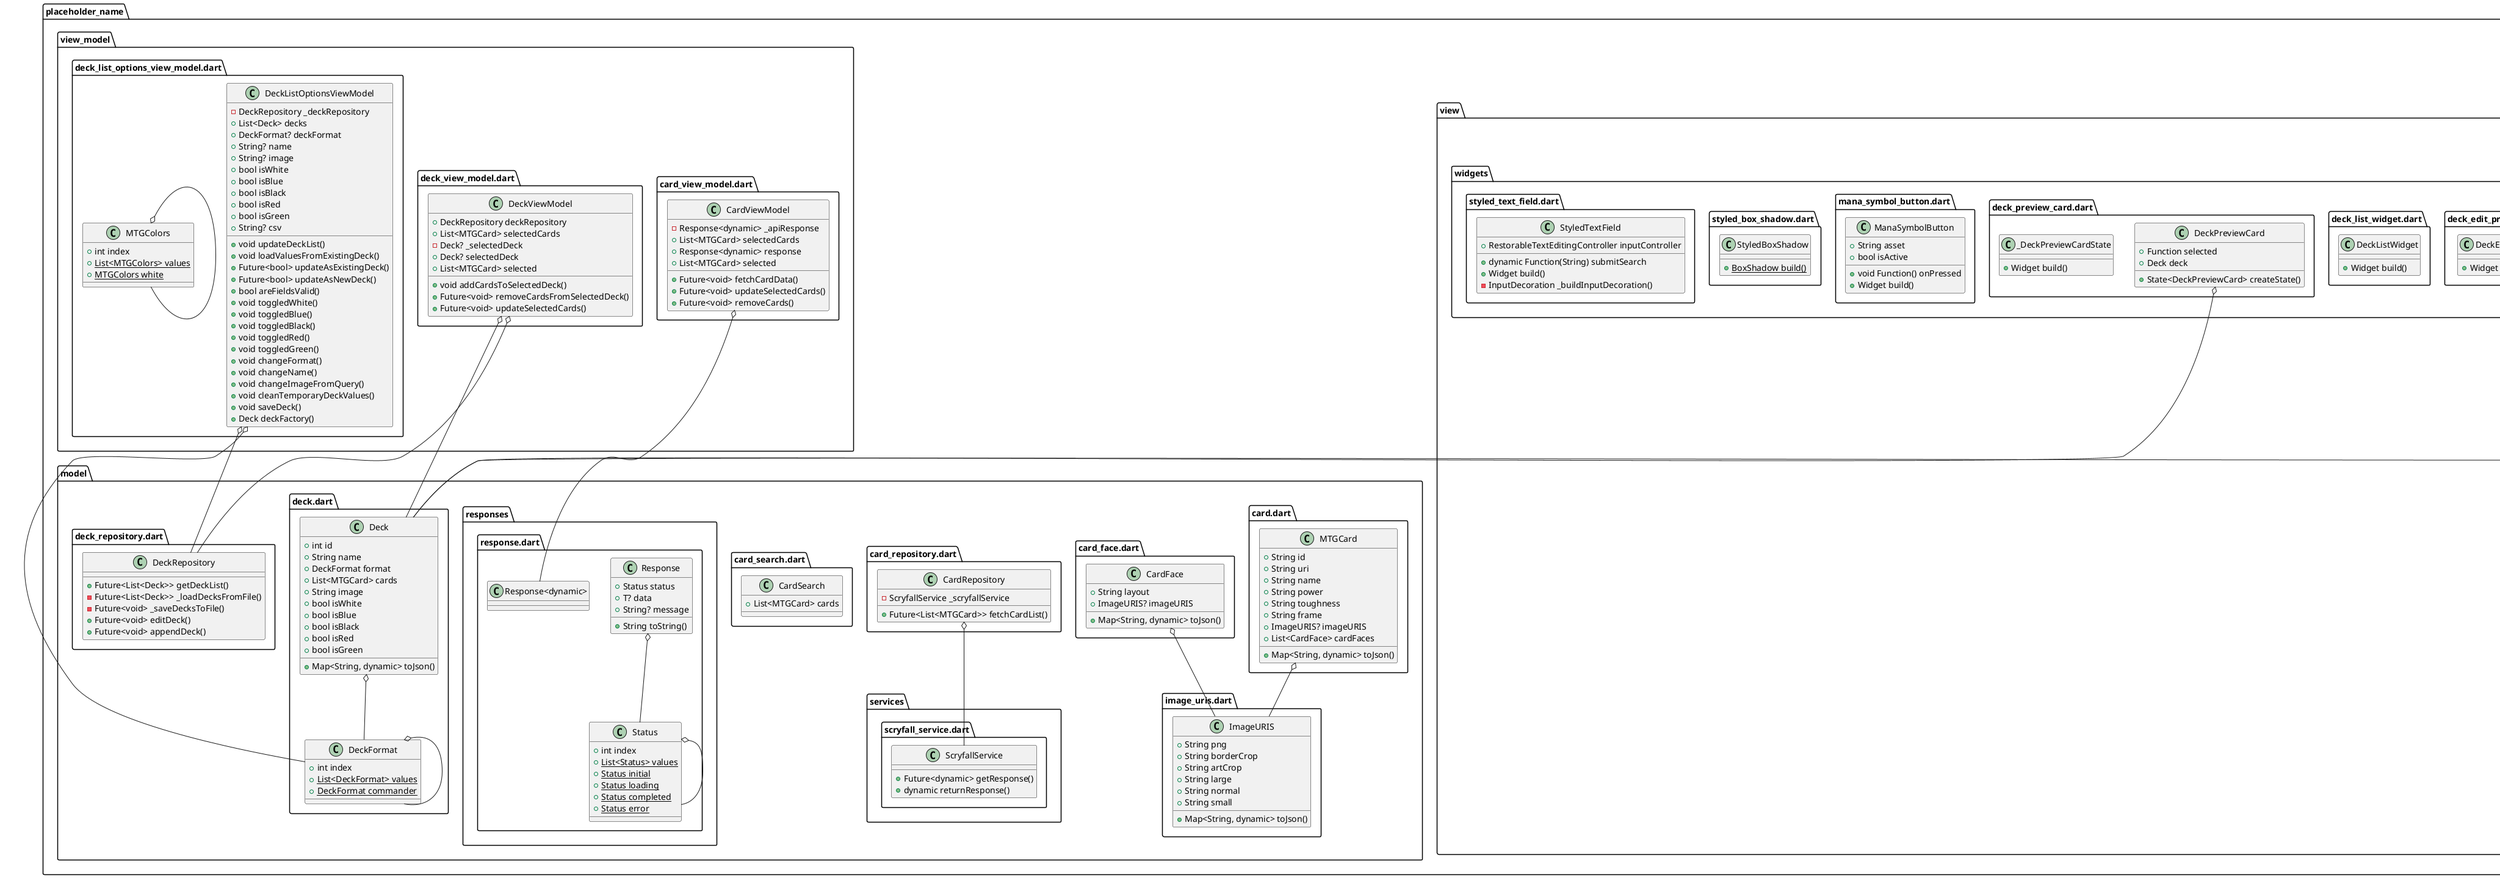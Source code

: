@startuml
set namespaceSeparator ::

class "placeholder_name::main.dart::MyApp" {
  +Widget build()
}


class "placeholder_name::model::card.dart::MTGCard" {
  +String id
  +String uri
  +String name
  +String power
  +String toughness
  +String frame
  +ImageURIS? imageURIS
  +List<CardFace> cardFaces
  +Map<String, dynamic> toJson()
}

"placeholder_name::model::card.dart::MTGCard" o-- "placeholder_name::model::image_uris.dart::ImageURIS"

class "placeholder_name::model::card_face.dart::CardFace" {
  +String layout
  +ImageURIS? imageURIS
  +Map<String, dynamic> toJson()
}

"placeholder_name::model::card_face.dart::CardFace" o-- "placeholder_name::model::image_uris.dart::ImageURIS"

class "placeholder_name::model::card_repository.dart::CardRepository" {
  -ScryfallService _scryfallService
  +Future<List<MTGCard>> fetchCardList()
}

"placeholder_name::model::card_repository.dart::CardRepository" o-- "placeholder_name::model::services::scryfall_service.dart::ScryfallService"

class "placeholder_name::model::card_search.dart::CardSearch" {
  +List<MTGCard> cards
}

class "placeholder_name::model::deck.dart::Deck" {
  +int id
  +String name
  +DeckFormat format
  +List<MTGCard> cards
  +String image
  +bool isWhite
  +bool isBlue
  +bool isBlack
  +bool isRed
  +bool isGreen
  +Map<String, dynamic> toJson()
}

"placeholder_name::model::deck.dart::Deck" o-- "placeholder_name::model::deck.dart::DeckFormat"

class "placeholder_name::model::deck.dart::DeckFormat" {
  +int index
  {static} +List<DeckFormat> values
  {static} +DeckFormat commander
}

"placeholder_name::model::deck.dart::DeckFormat" o-- "placeholder_name::model::deck.dart::DeckFormat"

class "placeholder_name::model::deck_repository.dart::DeckRepository" {
  +Future<List<Deck>> getDeckList()
  -Future<List<Deck>> _loadDecksFromFile()
  -Future<void> _saveDecksToFile()
  +Future<void> editDeck()
  +Future<void> appendDeck()
}

class "placeholder_name::model::image_uris.dart::ImageURIS" {
  +String png
  +String borderCrop
  +String artCrop
  +String large
  +String normal
  +String small
  +Map<String, dynamic> toJson()
}

class "placeholder_name::model::responses::response.dart::Response" {
  +Status status
  +T? data
  +String? message
  +String toString()
}

"placeholder_name::model::responses::response.dart::Response" o-- "placeholder_name::model::responses::response.dart::Status"

class "placeholder_name::model::responses::response.dart::Status" {
  +int index
  {static} +List<Status> values
  {static} +Status initial
  {static} +Status loading
  {static} +Status completed
  {static} +Status error
}

"placeholder_name::model::responses::response.dart::Status" o-- "placeholder_name::model::responses::response.dart::Status"

class "placeholder_name::model::services::scryfall_service.dart::ScryfallService" {
  +Future<dynamic> getResponse()
  +dynamic returnResponse()
}

class "placeholder_name::view::screens::card_search_screen.dart::CardSearchScreen" {
  +MainNavigationScreenState parent
  +CardSearchScreenState createState()
}

"placeholder_name::view::screens::card_search_screen.dart::CardSearchScreen" o-- "placeholder_name::view::screens::main_navigation_screen.dart::MainNavigationScreenState"

class "placeholder_name::view::screens::card_search_screen.dart::CardSearchScreenState" {
  +RestorableTextEditingController inputController
  +String? restorationId
  +bool wantKeepAlive
  -Widget _handleApiResponse()
  -AppBar _buildAppBar()
  +void submitSearch()
  +BoxShadow buildBoxShadow()
  -Widget _styledFloatingButton()
  +Widget build()
  +void restoreState()
}

class "placeholder_name::view::screens::decks_list_screen.dart::DecksListScreen" {
  +State<StatefulWidget> createState()
}


class "placeholder_name::view::screens::decks_list_screen.dart::_DecksListScreenState" {
  +bool wantKeepAlive
  +Widget build()
  -Widget _styledFloatingButton()
  -Widget _deckListWidget()
}

class "placeholder_name::view::screens::deck_list_options_screen.dart::DeckListOptionScreen" {
  +Deck? deck
  +State<StatefulWidget> createState()
}

"placeholder_name::view::screens::deck_list_options_screen.dart::DeckListOptionScreen" o-- "placeholder_name::model::deck.dart::Deck"

class "placeholder_name::view::screens::deck_list_options_screen.dart::_DeckListOptionScreenState" {
  -TextEditingController _nameTextEditingController
  -TextEditingController _imageTextEditingController
  +void initState()
  -Widget _styledFloatingButton()
  -List<Widget> _buildFormatSelectionButtons()
  +Widget build()
  -InputDecoration _buildInputDecoration()
}

class "placeholder_name::view::screens::deck_statistics_screen.dart::DeckStatisticsScreen" {
  +MainNavigationScreenState parent
  +State<StatefulWidget> createState()
}

"placeholder_name::view::screens::deck_statistics_screen.dart::DeckStatisticsScreen" o-- "placeholder_name::view::screens::main_navigation_screen.dart::MainNavigationScreenState"

class "placeholder_name::view::screens::deck_statistics_screen.dart::_DeckStatisticsScreenState" {
  +bool wantKeepAlive
  +Widget build()
}

class "placeholder_name::view::screens::deck_view_screen.dart::DeckViewScreen" {
  +MainNavigationScreenState parent
  +State<StatefulWidget> createState()
}

"placeholder_name::view::screens::deck_view_screen.dart::DeckViewScreen" o-- "placeholder_name::view::screens::main_navigation_screen.dart::MainNavigationScreenState"

class "placeholder_name::view::screens::deck_view_screen.dart::_DeckViewScreenState" {
  +bool wantKeepAlive
  +Widget build()
  -AppBar _buildAppBar()
  -Widget _styledFloatingButton()
  -Widget _handleDeckList()
}

class "placeholder_name::view::screens::main_navigation_screen.dart::MainNavigationScreen" {
  +State<StatefulWidget> createState()
}

class "placeholder_name::view::screens::main_navigation_screen.dart::MainNavigationScreenState" {
  +int firstScreen
  +int lastScreen
  -PageController _controller
  +DecksListScreen decksListScreen
  +CardSearchScreen cardSearchScreen
  +DeckViewScreen deckViewScreen
  +DeckStatisticsScreen deckStatisticsScreen
  +void initState()
  +void dispose()
  +Widget build()
}

"placeholder_name::view::screens::main_navigation_screen.dart::MainNavigationScreenState" o-- "placeholder_name::view::screens::decks_list_screen.dart::DecksListScreen"
"placeholder_name::view::screens::main_navigation_screen.dart::MainNavigationScreenState" o-- "placeholder_name::view::screens::card_search_screen.dart::CardSearchScreen"
"placeholder_name::view::screens::main_navigation_screen.dart::MainNavigationScreenState" o-- "placeholder_name::view::screens::deck_view_screen.dart::DeckViewScreen"
"placeholder_name::view::screens::main_navigation_screen.dart::MainNavigationScreenState" o-- "placeholder_name::view::screens::deck_statistics_screen.dart::DeckStatisticsScreen"

class "placeholder_name::view::widgets::card_list_widget.dart::CardListWidget" {
  -List<MTGCard> _cardList
  -String _viewModel
  +CardListWidgetState createState()
}

class "placeholder_name::view::widgets::card_list_widget.dart::CardListWidgetState" {
  -Widget _buildCardItem()
  +Widget build()
}

class "placeholder_name::view::widgets::CategoryIconText.dart::CategoryIconText" {
  +IconData icon
  +String text
  +Widget build()
}


class "placeholder_name::view::widgets::deck_edit_preview_card.dart::DeckEditPreviewCard" {
  +Widget build()
}

class "placeholder_name::view::widgets::deck_list_widget.dart::DeckListWidget" {
  +Widget build()
}

class "placeholder_name::view::widgets::deck_preview_card.dart::DeckPreviewCard" {
  +Function selected
  +Deck deck
  +State<DeckPreviewCard> createState()
}

"placeholder_name::view::widgets::deck_preview_card.dart::DeckPreviewCard" o-- "placeholder_name::model::deck.dart::Deck"

class "placeholder_name::view::widgets::deck_preview_card.dart::_DeckPreviewCardState" {
  +Widget build()
}

class "placeholder_name::view::widgets::mana_symbol_button.dart::ManaSymbolButton" {
  +String asset
  +void Function() onPressed
  +bool isActive
  +Widget build()
}

class "placeholder_name::view::widgets::styled_box_shadow.dart::StyledBoxShadow" {
  {static} +BoxShadow build()
}

class "placeholder_name::view::widgets::styled_text_field.dart::StyledTextField" {
  +RestorableTextEditingController inputController
  +dynamic Function(String) submitSearch
  +Widget build()
  -InputDecoration _buildInputDecoration()
}

class "placeholder_name::view_model::card_view_model.dart::CardViewModel" {
  -Response<dynamic> _apiResponse
  +List<MTGCard> selectedCards
  +Response<dynamic> response
  +List<MTGCard> selected
  +Future<void> fetchCardData()
  +Future<void> updateSelectedCards()
  +Future<void> removeCards()
}

"placeholder_name::view_model::card_view_model.dart::CardViewModel" o-- "placeholder_name::model::responses::response.dart::Response<dynamic>"

class "placeholder_name::view_model::deck_list_options_view_model.dart::DeckListOptionsViewModel" {
  -DeckRepository _deckRepository
  +List<Deck> decks
  +DeckFormat? deckFormat
  +String? name
  +String? image
  +bool isWhite
  +bool isBlue
  +bool isBlack
  +bool isRed
  +bool isGreen
  +String? csv
  +void updateDeckList()
  +void loadValuesFromExistingDeck()
  +Future<bool> updateAsExistingDeck()
  +Future<bool> updateAsNewDeck()
  +bool areFieldsValid()
  +void toggledWhite()
  +void toggledBlue()
  +void toggledBlack()
  +void toggledRed()
  +void toggledGreen()
  +void changeFormat()
  +void changeName()
  +void changeImageFromQuery()
  +void cleanTemporaryDeckValues()
  +void saveDeck()
  +Deck deckFactory()
}

"placeholder_name::view_model::deck_list_options_view_model.dart::DeckListOptionsViewModel" o-- "placeholder_name::model::deck_repository.dart::DeckRepository"
"placeholder_name::view_model::deck_list_options_view_model.dart::DeckListOptionsViewModel" o-- "placeholder_name::model::deck.dart::DeckFormat"

class "placeholder_name::view_model::deck_list_options_view_model.dart::MTGColors" {
  +int index
  {static} +List<MTGColors> values
  {static} +MTGColors white
}

"placeholder_name::view_model::deck_list_options_view_model.dart::MTGColors" o-- "placeholder_name::view_model::deck_list_options_view_model.dart::MTGColors"

class "placeholder_name::view_model::deck_view_model.dart::DeckViewModel" {
  +DeckRepository deckRepository
  +List<MTGCard> selectedCards
  -Deck? _selectedDeck
  +Deck? selectedDeck
  +List<MTGCard> selected
  +void addCardsToSelectedDeck()
  +Future<void> removeCardsFromSelectedDeck()
  +Future<void> updateSelectedCards()
}

"placeholder_name::view_model::deck_view_model.dart::DeckViewModel" o-- "placeholder_name::model::deck_repository.dart::DeckRepository"
"placeholder_name::view_model::deck_view_model.dart::DeckViewModel" o-- "placeholder_name::model::deck.dart::Deck"


@enduml